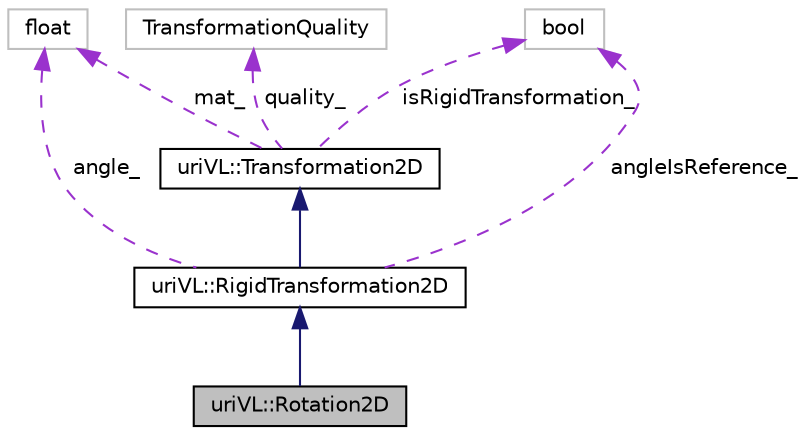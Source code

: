 digraph "uriVL::Rotation2D"
{
  edge [fontname="Helvetica",fontsize="10",labelfontname="Helvetica",labelfontsize="10"];
  node [fontname="Helvetica",fontsize="10",shape=record];
  Node1 [label="uriVL::Rotation2D",height=0.2,width=0.4,color="black", fillcolor="grey75", style="filled", fontcolor="black"];
  Node2 -> Node1 [dir="back",color="midnightblue",fontsize="10",style="solid",fontname="Helvetica"];
  Node2 [label="uriVL::RigidTransformation2D",height=0.2,width=0.4,color="black", fillcolor="white", style="filled",URL="$classuriVL_1_1RigidTransformation2D.html",tooltip="Class for all 2D transformation composed of a translation and a rotation. "];
  Node3 -> Node2 [dir="back",color="midnightblue",fontsize="10",style="solid",fontname="Helvetica"];
  Node3 [label="uriVL::Transformation2D",height=0.2,width=0.4,color="black", fillcolor="white", style="filled",URL="$classuriVL_1_1Transformation2D.html",tooltip="Virtual base class for all 2D transformation that can be represented by a 3 by 3 homogenous matrix..."];
  Node4 -> Node3 [dir="back",color="darkorchid3",fontsize="10",style="dashed",label=" quality_" ,fontname="Helvetica"];
  Node4 [label="TransformationQuality",height=0.2,width=0.4,color="grey75", fillcolor="white", style="filled"];
  Node5 -> Node3 [dir="back",color="darkorchid3",fontsize="10",style="dashed",label=" mat_" ,fontname="Helvetica"];
  Node5 [label="float",height=0.2,width=0.4,color="grey75", fillcolor="white", style="filled"];
  Node6 -> Node3 [dir="back",color="darkorchid3",fontsize="10",style="dashed",label=" isRigidTransformation_" ,fontname="Helvetica"];
  Node6 [label="bool",height=0.2,width=0.4,color="grey75", fillcolor="white", style="filled"];
  Node5 -> Node2 [dir="back",color="darkorchid3",fontsize="10",style="dashed",label=" angle_" ,fontname="Helvetica"];
  Node6 -> Node2 [dir="back",color="darkorchid3",fontsize="10",style="dashed",label=" angleIsReference_" ,fontname="Helvetica"];
}
